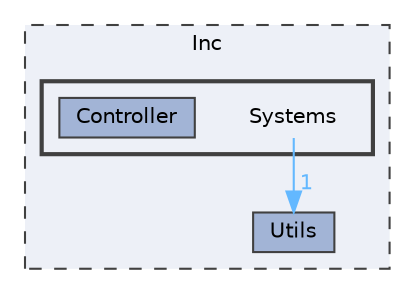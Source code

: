 digraph "Inc/Systems"
{
 // LATEX_PDF_SIZE
  bgcolor="transparent";
  edge [fontname=Helvetica,fontsize=10,labelfontname=Helvetica,labelfontsize=10];
  node [fontname=Helvetica,fontsize=10,shape=box,height=0.2,width=0.4];
  compound=true
  subgraph clusterdir_f93dfce691d792349f1c14ede440e2e6 {
    graph [ bgcolor="#edf0f7", pencolor="grey25", label="Inc", fontname=Helvetica,fontsize=10 style="filled,dashed", URL="dir_f93dfce691d792349f1c14ede440e2e6.html",tooltip=""]
  dir_87e60f6b6bcb19ee8044d57e05cda253 [label="Utils", fillcolor="#a2b4d6", color="grey25", style="filled", URL="dir_87e60f6b6bcb19ee8044d57e05cda253.html",tooltip=""];
  subgraph clusterdir_8a1e748a103249c85ef8b6d251ada016 {
    graph [ bgcolor="#edf0f7", pencolor="grey25", label="", fontname=Helvetica,fontsize=10 style="filled,bold", URL="dir_8a1e748a103249c85ef8b6d251ada016.html",tooltip=""]
    dir_8a1e748a103249c85ef8b6d251ada016 [shape=plaintext, label="Systems"];
  dir_ec545240a216a6215141c8e18ab9385c [label="Controller", fillcolor="#a2b4d6", color="grey25", style="filled", URL="dir_ec545240a216a6215141c8e18ab9385c.html",tooltip=""];
  }
  }
  dir_8a1e748a103249c85ef8b6d251ada016->dir_87e60f6b6bcb19ee8044d57e05cda253 [headlabel="1", labeldistance=1.5 headhref="dir_000014_000016.html" color="steelblue1" fontcolor="steelblue1"];
}
